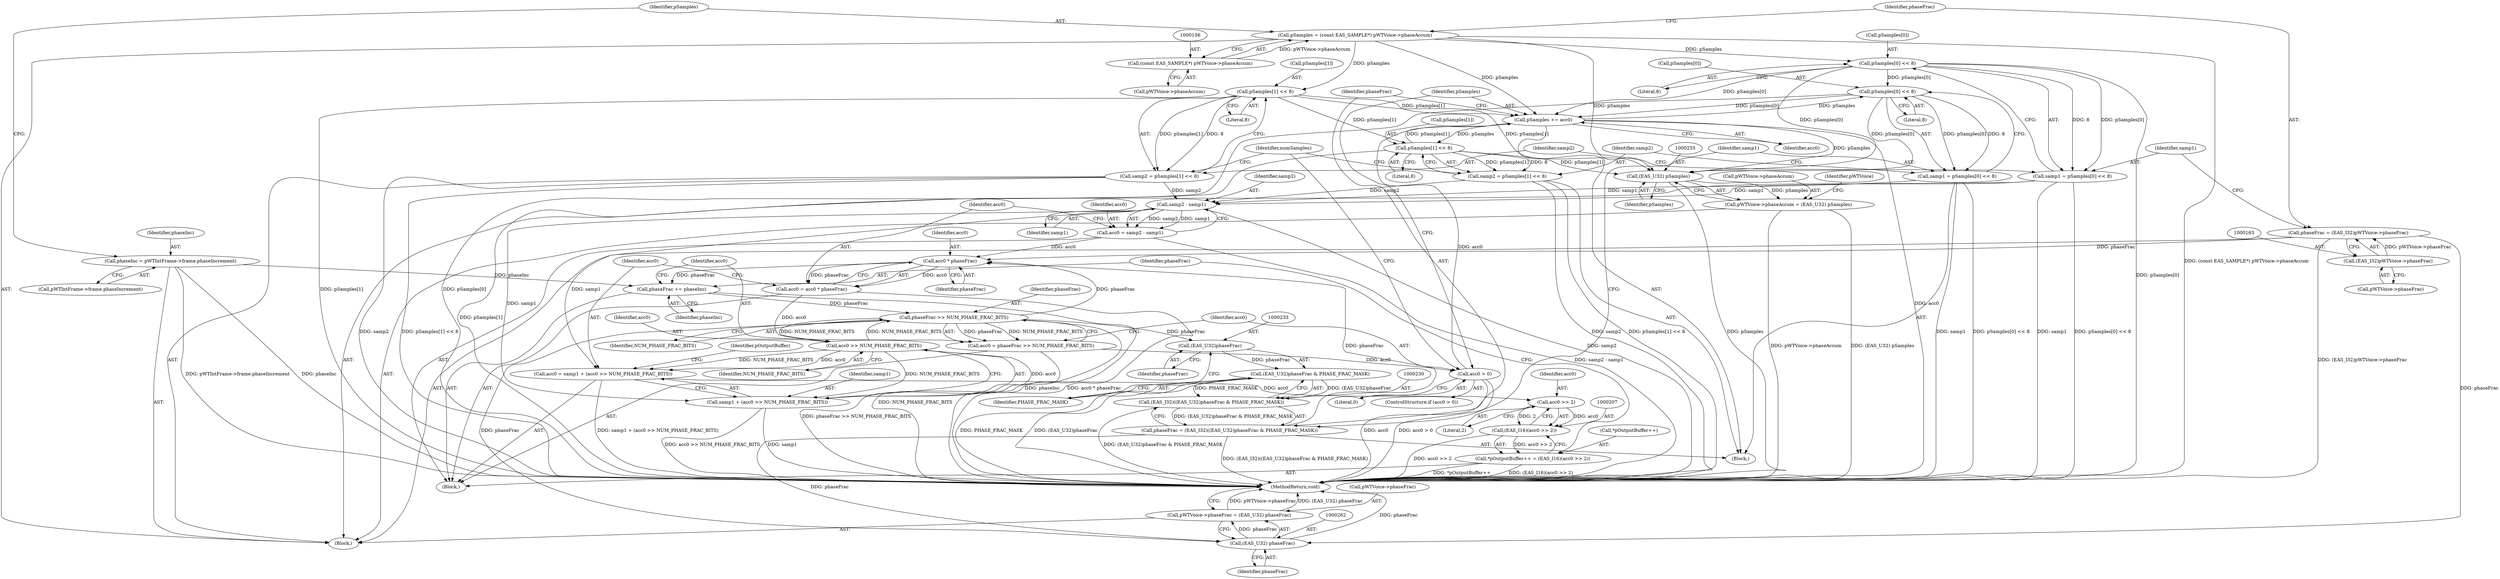 digraph "0_Android_3ac044334c3ff6a61cb4238ff3ddaf17c7efcf49_1@array" {
"1000238" [label="(Call,pSamples[0] << 8)"];
"1000224" [label="(Call,pSamples += acc0)"];
"1000220" [label="(Call,acc0 > 0)"];
"1000214" [label="(Call,acc0 = phaseFrac >> NUM_PHASE_FRAC_BITS)"];
"1000216" [label="(Call,phaseFrac >> NUM_PHASE_FRAC_BITS)"];
"1000211" [label="(Call,phaseFrac += phaseInc)"];
"1000146" [label="(Call,phaseInc = pWTIntFrame->frame.phaseIncrement)"];
"1000192" [label="(Call,acc0 * phaseFrac)"];
"1000185" [label="(Call,acc0 = samp2 - samp1)"];
"1000187" [label="(Call,samp2 - samp1)"];
"1000243" [label="(Call,samp2 = pSamples[1] << 8)"];
"1000245" [label="(Call,pSamples[1] << 8)"];
"1000176" [label="(Call,pSamples[1] << 8)"];
"1000153" [label="(Call,pSamples = (const EAS_SAMPLE*) pWTVoice->phaseAccum)"];
"1000155" [label="(Call,(const EAS_SAMPLE*) pWTVoice->phaseAccum)"];
"1000174" [label="(Call,samp2 = pSamples[1] << 8)"];
"1000167" [label="(Call,samp1 = pSamples[0] << 8)"];
"1000169" [label="(Call,pSamples[0] << 8)"];
"1000236" [label="(Call,samp1 = pSamples[0] << 8)"];
"1000238" [label="(Call,pSamples[0] << 8)"];
"1000160" [label="(Call,phaseFrac = (EAS_I32)pWTVoice->phaseFrac)"];
"1000162" [label="(Call,(EAS_I32)pWTVoice->phaseFrac)"];
"1000227" [label="(Call,phaseFrac = (EAS_I32)((EAS_U32)phaseFrac & PHASE_FRAC_MASK))"];
"1000229" [label="(Call,(EAS_I32)((EAS_U32)phaseFrac & PHASE_FRAC_MASK))"];
"1000231" [label="(Call,(EAS_U32)phaseFrac & PHASE_FRAC_MASK)"];
"1000232" [label="(Call,(EAS_U32)phaseFrac)"];
"1000199" [label="(Call,acc0 >> NUM_PHASE_FRAC_BITS)"];
"1000190" [label="(Call,acc0 = acc0 * phaseFrac)"];
"1000195" [label="(Call,acc0 = samp1 + (acc0 >> NUM_PHASE_FRAC_BITS))"];
"1000208" [label="(Call,acc0 >> 2)"];
"1000206" [label="(Call,(EAS_I16)(acc0 >> 2))"];
"1000202" [label="(Call,*pOutputBuffer++ = (EAS_I16)(acc0 >> 2))"];
"1000197" [label="(Call,samp1 + (acc0 >> NUM_PHASE_FRAC_BITS))"];
"1000261" [label="(Call,(EAS_U32) phaseFrac)"];
"1000257" [label="(Call,pWTVoice->phaseFrac = (EAS_U32) phaseFrac)"];
"1000254" [label="(Call,(EAS_U32) pSamples)"];
"1000250" [label="(Call,pWTVoice->phaseAccum = (EAS_U32) pSamples)"];
"1000195" [label="(Call,acc0 = samp1 + (acc0 >> NUM_PHASE_FRAC_BITS))"];
"1000225" [label="(Identifier,pSamples)"];
"1000234" [label="(Identifier,phaseFrac)"];
"1000180" [label="(Literal,8)"];
"1000251" [label="(Call,pWTVoice->phaseAccum)"];
"1000162" [label="(Call,(EAS_I32)pWTVoice->phaseFrac)"];
"1000196" [label="(Identifier,acc0)"];
"1000242" [label="(Literal,8)"];
"1000219" [label="(ControlStructure,if (acc0 > 0))"];
"1000194" [label="(Identifier,phaseFrac)"];
"1000175" [label="(Identifier,samp2)"];
"1000215" [label="(Identifier,acc0)"];
"1000176" [label="(Call,pSamples[1] << 8)"];
"1000198" [label="(Identifier,samp1)"];
"1000263" [label="(Identifier,phaseFrac)"];
"1000212" [label="(Identifier,phaseFrac)"];
"1000188" [label="(Identifier,samp2)"];
"1000256" [label="(Identifier,pSamples)"];
"1000226" [label="(Identifier,acc0)"];
"1000224" [label="(Call,pSamples += acc0)"];
"1000154" [label="(Identifier,pSamples)"];
"1000246" [label="(Call,pSamples[1])"];
"1000243" [label="(Call,samp2 = pSamples[1] << 8)"];
"1000222" [label="(Literal,0)"];
"1000193" [label="(Identifier,acc0)"];
"1000216" [label="(Call,phaseFrac >> NUM_PHASE_FRAC_BITS)"];
"1000148" [label="(Call,pWTIntFrame->frame.phaseIncrement)"];
"1000147" [label="(Identifier,phaseInc)"];
"1000239" [label="(Call,pSamples[0])"];
"1000177" [label="(Call,pSamples[1])"];
"1000146" [label="(Call,phaseInc = pWTIntFrame->frame.phaseIncrement)"];
"1000168" [label="(Identifier,samp1)"];
"1000220" [label="(Call,acc0 > 0)"];
"1000161" [label="(Identifier,phaseFrac)"];
"1000227" [label="(Call,phaseFrac = (EAS_I32)((EAS_U32)phaseFrac & PHASE_FRAC_MASK))"];
"1000155" [label="(Call,(const EAS_SAMPLE*) pWTVoice->phaseAccum)"];
"1000203" [label="(Call,*pOutputBuffer++)"];
"1000250" [label="(Call,pWTVoice->phaseAccum = (EAS_U32) pSamples)"];
"1000191" [label="(Identifier,acc0)"];
"1000192" [label="(Call,acc0 * phaseFrac)"];
"1000206" [label="(Call,(EAS_I16)(acc0 >> 2))"];
"1000153" [label="(Call,pSamples = (const EAS_SAMPLE*) pWTVoice->phaseAccum)"];
"1000236" [label="(Call,samp1 = pSamples[0] << 8)"];
"1000228" [label="(Identifier,phaseFrac)"];
"1000187" [label="(Call,samp2 - samp1)"];
"1000232" [label="(Call,(EAS_U32)phaseFrac)"];
"1000218" [label="(Identifier,NUM_PHASE_FRAC_BITS)"];
"1000221" [label="(Identifier,acc0)"];
"1000164" [label="(Call,pWTVoice->phaseFrac)"];
"1000245" [label="(Call,pSamples[1] << 8)"];
"1000235" [label="(Identifier,PHASE_FRAC_MASK)"];
"1000238" [label="(Call,pSamples[0] << 8)"];
"1000200" [label="(Identifier,acc0)"];
"1000261" [label="(Call,(EAS_U32) phaseFrac)"];
"1000209" [label="(Identifier,acc0)"];
"1000214" [label="(Call,acc0 = phaseFrac >> NUM_PHASE_FRAC_BITS)"];
"1000197" [label="(Call,samp1 + (acc0 >> NUM_PHASE_FRAC_BITS))"];
"1000249" [label="(Literal,8)"];
"1000119" [label="(Block,)"];
"1000184" [label="(Block,)"];
"1000264" [label="(MethodReturn,void)"];
"1000244" [label="(Identifier,samp2)"];
"1000229" [label="(Call,(EAS_I32)((EAS_U32)phaseFrac & PHASE_FRAC_MASK))"];
"1000186" [label="(Identifier,acc0)"];
"1000170" [label="(Call,pSamples[0])"];
"1000190" [label="(Call,acc0 = acc0 * phaseFrac)"];
"1000258" [label="(Call,pWTVoice->phaseFrac)"];
"1000160" [label="(Call,phaseFrac = (EAS_I32)pWTVoice->phaseFrac)"];
"1000223" [label="(Block,)"];
"1000208" [label="(Call,acc0 >> 2)"];
"1000185" [label="(Call,acc0 = samp2 - samp1)"];
"1000157" [label="(Call,pWTVoice->phaseAccum)"];
"1000211" [label="(Call,phaseFrac += phaseInc)"];
"1000183" [label="(Identifier,numSamples)"];
"1000231" [label="(Call,(EAS_U32)phaseFrac & PHASE_FRAC_MASK)"];
"1000201" [label="(Identifier,NUM_PHASE_FRAC_BITS)"];
"1000202" [label="(Call,*pOutputBuffer++ = (EAS_I16)(acc0 >> 2))"];
"1000169" [label="(Call,pSamples[0] << 8)"];
"1000259" [label="(Identifier,pWTVoice)"];
"1000199" [label="(Call,acc0 >> NUM_PHASE_FRAC_BITS)"];
"1000205" [label="(Identifier,pOutputBuffer)"];
"1000174" [label="(Call,samp2 = pSamples[1] << 8)"];
"1000210" [label="(Literal,2)"];
"1000237" [label="(Identifier,samp1)"];
"1000217" [label="(Identifier,phaseFrac)"];
"1000213" [label="(Identifier,phaseInc)"];
"1000254" [label="(Call,(EAS_U32) pSamples)"];
"1000257" [label="(Call,pWTVoice->phaseFrac = (EAS_U32) phaseFrac)"];
"1000189" [label="(Identifier,samp1)"];
"1000173" [label="(Literal,8)"];
"1000167" [label="(Call,samp1 = pSamples[0] << 8)"];
"1000238" -> "1000236"  [label="AST: "];
"1000238" -> "1000242"  [label="CFG: "];
"1000239" -> "1000238"  [label="AST: "];
"1000242" -> "1000238"  [label="AST: "];
"1000236" -> "1000238"  [label="CFG: "];
"1000238" -> "1000264"  [label="DDG: pSamples[0]"];
"1000238" -> "1000224"  [label="DDG: pSamples[0]"];
"1000238" -> "1000236"  [label="DDG: pSamples[0]"];
"1000238" -> "1000236"  [label="DDG: 8"];
"1000224" -> "1000238"  [label="DDG: pSamples"];
"1000169" -> "1000238"  [label="DDG: pSamples[0]"];
"1000238" -> "1000254"  [label="DDG: pSamples[0]"];
"1000224" -> "1000223"  [label="AST: "];
"1000224" -> "1000226"  [label="CFG: "];
"1000225" -> "1000224"  [label="AST: "];
"1000226" -> "1000224"  [label="AST: "];
"1000228" -> "1000224"  [label="CFG: "];
"1000224" -> "1000264"  [label="DDG: acc0"];
"1000220" -> "1000224"  [label="DDG: acc0"];
"1000153" -> "1000224"  [label="DDG: pSamples"];
"1000245" -> "1000224"  [label="DDG: pSamples[1]"];
"1000176" -> "1000224"  [label="DDG: pSamples[1]"];
"1000169" -> "1000224"  [label="DDG: pSamples[0]"];
"1000224" -> "1000245"  [label="DDG: pSamples"];
"1000224" -> "1000254"  [label="DDG: pSamples"];
"1000220" -> "1000219"  [label="AST: "];
"1000220" -> "1000222"  [label="CFG: "];
"1000221" -> "1000220"  [label="AST: "];
"1000222" -> "1000220"  [label="AST: "];
"1000183" -> "1000220"  [label="CFG: "];
"1000225" -> "1000220"  [label="CFG: "];
"1000220" -> "1000264"  [label="DDG: acc0"];
"1000220" -> "1000264"  [label="DDG: acc0 > 0"];
"1000214" -> "1000220"  [label="DDG: acc0"];
"1000214" -> "1000184"  [label="AST: "];
"1000214" -> "1000216"  [label="CFG: "];
"1000215" -> "1000214"  [label="AST: "];
"1000216" -> "1000214"  [label="AST: "];
"1000221" -> "1000214"  [label="CFG: "];
"1000214" -> "1000264"  [label="DDG: phaseFrac >> NUM_PHASE_FRAC_BITS"];
"1000216" -> "1000214"  [label="DDG: phaseFrac"];
"1000216" -> "1000214"  [label="DDG: NUM_PHASE_FRAC_BITS"];
"1000216" -> "1000218"  [label="CFG: "];
"1000217" -> "1000216"  [label="AST: "];
"1000218" -> "1000216"  [label="AST: "];
"1000216" -> "1000264"  [label="DDG: NUM_PHASE_FRAC_BITS"];
"1000216" -> "1000192"  [label="DDG: phaseFrac"];
"1000216" -> "1000199"  [label="DDG: NUM_PHASE_FRAC_BITS"];
"1000211" -> "1000216"  [label="DDG: phaseFrac"];
"1000199" -> "1000216"  [label="DDG: NUM_PHASE_FRAC_BITS"];
"1000216" -> "1000232"  [label="DDG: phaseFrac"];
"1000216" -> "1000261"  [label="DDG: phaseFrac"];
"1000211" -> "1000184"  [label="AST: "];
"1000211" -> "1000213"  [label="CFG: "];
"1000212" -> "1000211"  [label="AST: "];
"1000213" -> "1000211"  [label="AST: "];
"1000215" -> "1000211"  [label="CFG: "];
"1000211" -> "1000264"  [label="DDG: phaseInc"];
"1000146" -> "1000211"  [label="DDG: phaseInc"];
"1000192" -> "1000211"  [label="DDG: phaseFrac"];
"1000146" -> "1000119"  [label="AST: "];
"1000146" -> "1000148"  [label="CFG: "];
"1000147" -> "1000146"  [label="AST: "];
"1000148" -> "1000146"  [label="AST: "];
"1000154" -> "1000146"  [label="CFG: "];
"1000146" -> "1000264"  [label="DDG: pWTIntFrame->frame.phaseIncrement"];
"1000146" -> "1000264"  [label="DDG: phaseInc"];
"1000192" -> "1000190"  [label="AST: "];
"1000192" -> "1000194"  [label="CFG: "];
"1000193" -> "1000192"  [label="AST: "];
"1000194" -> "1000192"  [label="AST: "];
"1000190" -> "1000192"  [label="CFG: "];
"1000192" -> "1000190"  [label="DDG: acc0"];
"1000192" -> "1000190"  [label="DDG: phaseFrac"];
"1000185" -> "1000192"  [label="DDG: acc0"];
"1000160" -> "1000192"  [label="DDG: phaseFrac"];
"1000227" -> "1000192"  [label="DDG: phaseFrac"];
"1000185" -> "1000184"  [label="AST: "];
"1000185" -> "1000187"  [label="CFG: "];
"1000186" -> "1000185"  [label="AST: "];
"1000187" -> "1000185"  [label="AST: "];
"1000191" -> "1000185"  [label="CFG: "];
"1000185" -> "1000264"  [label="DDG: samp2 - samp1"];
"1000187" -> "1000185"  [label="DDG: samp2"];
"1000187" -> "1000185"  [label="DDG: samp1"];
"1000187" -> "1000189"  [label="CFG: "];
"1000188" -> "1000187"  [label="AST: "];
"1000189" -> "1000187"  [label="AST: "];
"1000187" -> "1000264"  [label="DDG: samp2"];
"1000243" -> "1000187"  [label="DDG: samp2"];
"1000174" -> "1000187"  [label="DDG: samp2"];
"1000167" -> "1000187"  [label="DDG: samp1"];
"1000236" -> "1000187"  [label="DDG: samp1"];
"1000187" -> "1000195"  [label="DDG: samp1"];
"1000187" -> "1000197"  [label="DDG: samp1"];
"1000243" -> "1000223"  [label="AST: "];
"1000243" -> "1000245"  [label="CFG: "];
"1000244" -> "1000243"  [label="AST: "];
"1000245" -> "1000243"  [label="AST: "];
"1000183" -> "1000243"  [label="CFG: "];
"1000243" -> "1000264"  [label="DDG: samp2"];
"1000243" -> "1000264"  [label="DDG: pSamples[1] << 8"];
"1000245" -> "1000243"  [label="DDG: pSamples[1]"];
"1000245" -> "1000243"  [label="DDG: 8"];
"1000245" -> "1000249"  [label="CFG: "];
"1000246" -> "1000245"  [label="AST: "];
"1000249" -> "1000245"  [label="AST: "];
"1000245" -> "1000264"  [label="DDG: pSamples[1]"];
"1000176" -> "1000245"  [label="DDG: pSamples[1]"];
"1000245" -> "1000254"  [label="DDG: pSamples[1]"];
"1000176" -> "1000174"  [label="AST: "];
"1000176" -> "1000180"  [label="CFG: "];
"1000177" -> "1000176"  [label="AST: "];
"1000180" -> "1000176"  [label="AST: "];
"1000174" -> "1000176"  [label="CFG: "];
"1000176" -> "1000264"  [label="DDG: pSamples[1]"];
"1000176" -> "1000174"  [label="DDG: pSamples[1]"];
"1000176" -> "1000174"  [label="DDG: 8"];
"1000153" -> "1000176"  [label="DDG: pSamples"];
"1000176" -> "1000254"  [label="DDG: pSamples[1]"];
"1000153" -> "1000119"  [label="AST: "];
"1000153" -> "1000155"  [label="CFG: "];
"1000154" -> "1000153"  [label="AST: "];
"1000155" -> "1000153"  [label="AST: "];
"1000161" -> "1000153"  [label="CFG: "];
"1000153" -> "1000264"  [label="DDG: (const EAS_SAMPLE*) pWTVoice->phaseAccum"];
"1000155" -> "1000153"  [label="DDG: pWTVoice->phaseAccum"];
"1000153" -> "1000169"  [label="DDG: pSamples"];
"1000153" -> "1000254"  [label="DDG: pSamples"];
"1000155" -> "1000157"  [label="CFG: "];
"1000156" -> "1000155"  [label="AST: "];
"1000157" -> "1000155"  [label="AST: "];
"1000174" -> "1000119"  [label="AST: "];
"1000175" -> "1000174"  [label="AST: "];
"1000183" -> "1000174"  [label="CFG: "];
"1000174" -> "1000264"  [label="DDG: pSamples[1] << 8"];
"1000174" -> "1000264"  [label="DDG: samp2"];
"1000167" -> "1000119"  [label="AST: "];
"1000167" -> "1000169"  [label="CFG: "];
"1000168" -> "1000167"  [label="AST: "];
"1000169" -> "1000167"  [label="AST: "];
"1000175" -> "1000167"  [label="CFG: "];
"1000167" -> "1000264"  [label="DDG: samp1"];
"1000167" -> "1000264"  [label="DDG: pSamples[0] << 8"];
"1000169" -> "1000167"  [label="DDG: pSamples[0]"];
"1000169" -> "1000167"  [label="DDG: 8"];
"1000169" -> "1000173"  [label="CFG: "];
"1000170" -> "1000169"  [label="AST: "];
"1000173" -> "1000169"  [label="AST: "];
"1000169" -> "1000264"  [label="DDG: pSamples[0]"];
"1000169" -> "1000254"  [label="DDG: pSamples[0]"];
"1000236" -> "1000223"  [label="AST: "];
"1000237" -> "1000236"  [label="AST: "];
"1000244" -> "1000236"  [label="CFG: "];
"1000236" -> "1000264"  [label="DDG: samp1"];
"1000236" -> "1000264"  [label="DDG: pSamples[0] << 8"];
"1000160" -> "1000119"  [label="AST: "];
"1000160" -> "1000162"  [label="CFG: "];
"1000161" -> "1000160"  [label="AST: "];
"1000162" -> "1000160"  [label="AST: "];
"1000168" -> "1000160"  [label="CFG: "];
"1000160" -> "1000264"  [label="DDG: (EAS_I32)pWTVoice->phaseFrac"];
"1000162" -> "1000160"  [label="DDG: pWTVoice->phaseFrac"];
"1000160" -> "1000261"  [label="DDG: phaseFrac"];
"1000162" -> "1000164"  [label="CFG: "];
"1000163" -> "1000162"  [label="AST: "];
"1000164" -> "1000162"  [label="AST: "];
"1000227" -> "1000223"  [label="AST: "];
"1000227" -> "1000229"  [label="CFG: "];
"1000228" -> "1000227"  [label="AST: "];
"1000229" -> "1000227"  [label="AST: "];
"1000237" -> "1000227"  [label="CFG: "];
"1000227" -> "1000264"  [label="DDG: (EAS_I32)((EAS_U32)phaseFrac & PHASE_FRAC_MASK)"];
"1000229" -> "1000227"  [label="DDG: (EAS_U32)phaseFrac & PHASE_FRAC_MASK"];
"1000227" -> "1000261"  [label="DDG: phaseFrac"];
"1000229" -> "1000231"  [label="CFG: "];
"1000230" -> "1000229"  [label="AST: "];
"1000231" -> "1000229"  [label="AST: "];
"1000229" -> "1000264"  [label="DDG: (EAS_U32)phaseFrac & PHASE_FRAC_MASK"];
"1000231" -> "1000229"  [label="DDG: (EAS_U32)phaseFrac"];
"1000231" -> "1000229"  [label="DDG: PHASE_FRAC_MASK"];
"1000231" -> "1000235"  [label="CFG: "];
"1000232" -> "1000231"  [label="AST: "];
"1000235" -> "1000231"  [label="AST: "];
"1000231" -> "1000264"  [label="DDG: PHASE_FRAC_MASK"];
"1000231" -> "1000264"  [label="DDG: (EAS_U32)phaseFrac"];
"1000232" -> "1000231"  [label="DDG: phaseFrac"];
"1000232" -> "1000234"  [label="CFG: "];
"1000233" -> "1000232"  [label="AST: "];
"1000234" -> "1000232"  [label="AST: "];
"1000235" -> "1000232"  [label="CFG: "];
"1000199" -> "1000197"  [label="AST: "];
"1000199" -> "1000201"  [label="CFG: "];
"1000200" -> "1000199"  [label="AST: "];
"1000201" -> "1000199"  [label="AST: "];
"1000197" -> "1000199"  [label="CFG: "];
"1000199" -> "1000195"  [label="DDG: acc0"];
"1000199" -> "1000195"  [label="DDG: NUM_PHASE_FRAC_BITS"];
"1000199" -> "1000197"  [label="DDG: acc0"];
"1000199" -> "1000197"  [label="DDG: NUM_PHASE_FRAC_BITS"];
"1000190" -> "1000199"  [label="DDG: acc0"];
"1000190" -> "1000184"  [label="AST: "];
"1000191" -> "1000190"  [label="AST: "];
"1000196" -> "1000190"  [label="CFG: "];
"1000190" -> "1000264"  [label="DDG: acc0 * phaseFrac"];
"1000195" -> "1000184"  [label="AST: "];
"1000195" -> "1000197"  [label="CFG: "];
"1000196" -> "1000195"  [label="AST: "];
"1000197" -> "1000195"  [label="AST: "];
"1000205" -> "1000195"  [label="CFG: "];
"1000195" -> "1000264"  [label="DDG: samp1 + (acc0 >> NUM_PHASE_FRAC_BITS)"];
"1000195" -> "1000208"  [label="DDG: acc0"];
"1000208" -> "1000206"  [label="AST: "];
"1000208" -> "1000210"  [label="CFG: "];
"1000209" -> "1000208"  [label="AST: "];
"1000210" -> "1000208"  [label="AST: "];
"1000206" -> "1000208"  [label="CFG: "];
"1000208" -> "1000206"  [label="DDG: acc0"];
"1000208" -> "1000206"  [label="DDG: 2"];
"1000206" -> "1000202"  [label="AST: "];
"1000207" -> "1000206"  [label="AST: "];
"1000202" -> "1000206"  [label="CFG: "];
"1000206" -> "1000264"  [label="DDG: acc0 >> 2"];
"1000206" -> "1000202"  [label="DDG: acc0 >> 2"];
"1000202" -> "1000184"  [label="AST: "];
"1000203" -> "1000202"  [label="AST: "];
"1000212" -> "1000202"  [label="CFG: "];
"1000202" -> "1000264"  [label="DDG: (EAS_I16)(acc0 >> 2)"];
"1000202" -> "1000264"  [label="DDG: *pOutputBuffer++"];
"1000198" -> "1000197"  [label="AST: "];
"1000197" -> "1000264"  [label="DDG: acc0 >> NUM_PHASE_FRAC_BITS"];
"1000197" -> "1000264"  [label="DDG: samp1"];
"1000261" -> "1000257"  [label="AST: "];
"1000261" -> "1000263"  [label="CFG: "];
"1000262" -> "1000261"  [label="AST: "];
"1000263" -> "1000261"  [label="AST: "];
"1000257" -> "1000261"  [label="CFG: "];
"1000261" -> "1000264"  [label="DDG: phaseFrac"];
"1000261" -> "1000257"  [label="DDG: phaseFrac"];
"1000257" -> "1000119"  [label="AST: "];
"1000258" -> "1000257"  [label="AST: "];
"1000264" -> "1000257"  [label="CFG: "];
"1000257" -> "1000264"  [label="DDG: pWTVoice->phaseFrac"];
"1000257" -> "1000264"  [label="DDG: (EAS_U32) phaseFrac"];
"1000254" -> "1000250"  [label="AST: "];
"1000254" -> "1000256"  [label="CFG: "];
"1000255" -> "1000254"  [label="AST: "];
"1000256" -> "1000254"  [label="AST: "];
"1000250" -> "1000254"  [label="CFG: "];
"1000254" -> "1000264"  [label="DDG: pSamples"];
"1000254" -> "1000250"  [label="DDG: pSamples"];
"1000250" -> "1000119"  [label="AST: "];
"1000251" -> "1000250"  [label="AST: "];
"1000259" -> "1000250"  [label="CFG: "];
"1000250" -> "1000264"  [label="DDG: pWTVoice->phaseAccum"];
"1000250" -> "1000264"  [label="DDG: (EAS_U32) pSamples"];
}
